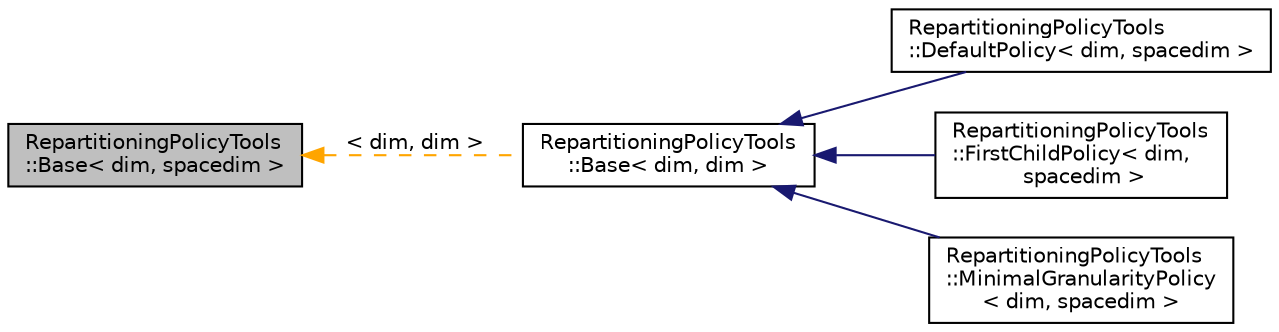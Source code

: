 digraph "RepartitioningPolicyTools::Base&lt; dim, spacedim &gt;"
{
 // LATEX_PDF_SIZE
  edge [fontname="Helvetica",fontsize="10",labelfontname="Helvetica",labelfontsize="10"];
  node [fontname="Helvetica",fontsize="10",shape=record];
  rankdir="LR";
  Node1 [label="RepartitioningPolicyTools\l::Base\< dim, spacedim \>",height=0.2,width=0.4,color="black", fillcolor="grey75", style="filled", fontcolor="black",tooltip=" "];
  Node1 -> Node2 [dir="back",color="orange",fontsize="10",style="dashed",label=" \< dim, dim \>" ,fontname="Helvetica"];
  Node2 [label="RepartitioningPolicyTools\l::Base\< dim, dim \>",height=0.2,width=0.4,color="black", fillcolor="white", style="filled",URL="$classRepartitioningPolicyTools_1_1Base.html",tooltip=" "];
  Node2 -> Node3 [dir="back",color="midnightblue",fontsize="10",style="solid",fontname="Helvetica"];
  Node3 [label="RepartitioningPolicyTools\l::DefaultPolicy\< dim, spacedim \>",height=0.2,width=0.4,color="black", fillcolor="white", style="filled",URL="$classRepartitioningPolicyTools_1_1DefaultPolicy.html",tooltip=" "];
  Node2 -> Node4 [dir="back",color="midnightblue",fontsize="10",style="solid",fontname="Helvetica"];
  Node4 [label="RepartitioningPolicyTools\l::FirstChildPolicy\< dim,\l spacedim \>",height=0.2,width=0.4,color="black", fillcolor="white", style="filled",URL="$classRepartitioningPolicyTools_1_1FirstChildPolicy.html",tooltip=" "];
  Node2 -> Node5 [dir="back",color="midnightblue",fontsize="10",style="solid",fontname="Helvetica"];
  Node5 [label="RepartitioningPolicyTools\l::MinimalGranularityPolicy\l\< dim, spacedim \>",height=0.2,width=0.4,color="black", fillcolor="white", style="filled",URL="$classRepartitioningPolicyTools_1_1MinimalGranularityPolicy.html",tooltip=" "];
}
